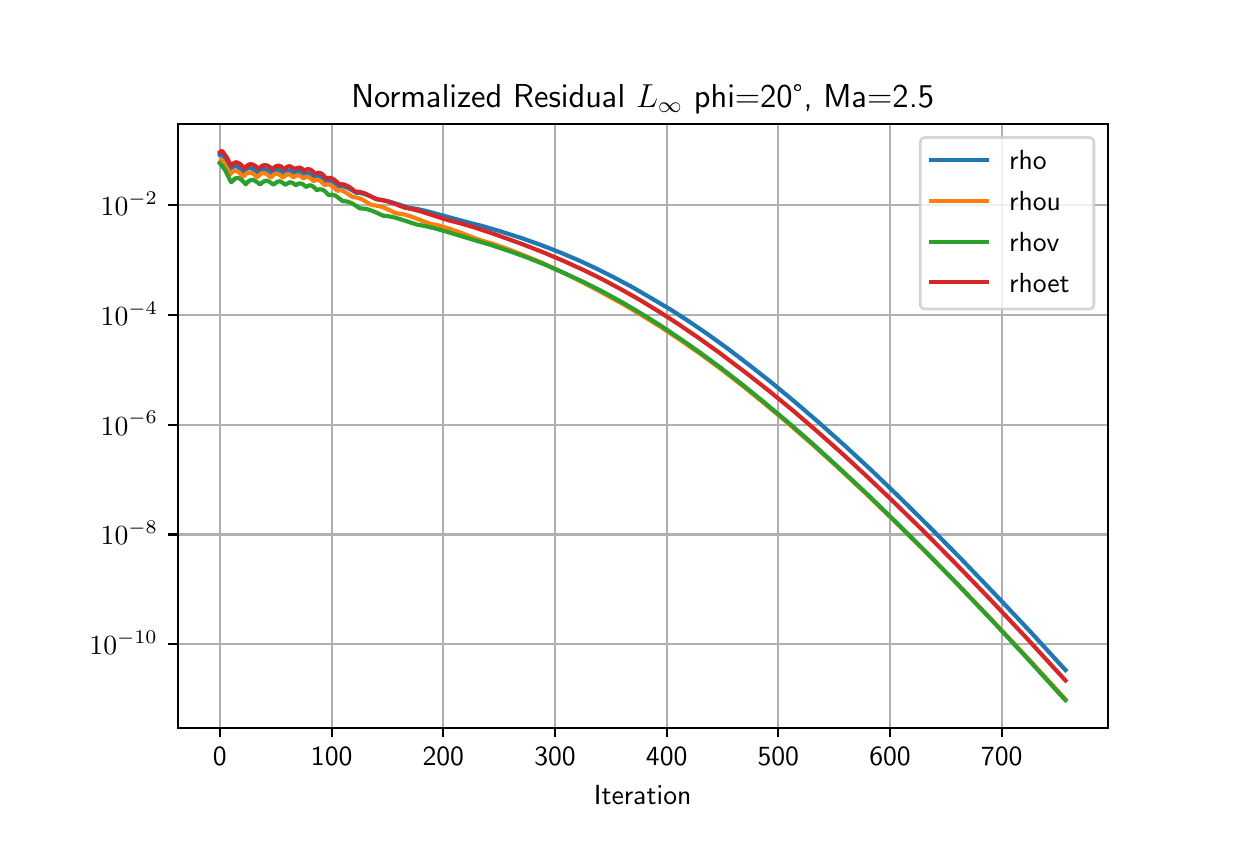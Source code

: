 \begingroup%
\makeatletter%
\begin{pgfpicture}%
\pgfpathrectangle{\pgfpointorigin}{\pgfqpoint{6.0in}{4.0in}}%
\pgfusepath{use as bounding box, clip}%
\begin{pgfscope}%
\pgfsetbuttcap%
\pgfsetmiterjoin%
\definecolor{currentfill}{rgb}{1.0,1.0,1.0}%
\pgfsetfillcolor{currentfill}%
\pgfsetlinewidth{0.0pt}%
\definecolor{currentstroke}{rgb}{1.0,1.0,1.0}%
\pgfsetstrokecolor{currentstroke}%
\pgfsetdash{}{0pt}%
\pgfpathmoveto{\pgfqpoint{0.0in}{0.0in}}%
\pgfpathlineto{\pgfqpoint{6.0in}{0.0in}}%
\pgfpathlineto{\pgfqpoint{6.0in}{4.0in}}%
\pgfpathlineto{\pgfqpoint{0.0in}{4.0in}}%
\pgfpathclose%
\pgfusepath{fill}%
\end{pgfscope}%
\begin{pgfscope}%
\pgfsetbuttcap%
\pgfsetmiterjoin%
\definecolor{currentfill}{rgb}{1.0,1.0,1.0}%
\pgfsetfillcolor{currentfill}%
\pgfsetlinewidth{0.0pt}%
\definecolor{currentstroke}{rgb}{0.0,0.0,0.0}%
\pgfsetstrokecolor{currentstroke}%
\pgfsetstrokeopacity{0.0}%
\pgfsetdash{}{0pt}%
\pgfpathmoveto{\pgfqpoint{0.75in}{0.5in}}%
\pgfpathlineto{\pgfqpoint{5.4in}{0.5in}}%
\pgfpathlineto{\pgfqpoint{5.4in}{3.52in}}%
\pgfpathlineto{\pgfqpoint{0.75in}{3.52in}}%
\pgfpathclose%
\pgfusepath{fill}%
\end{pgfscope}%
\begin{pgfscope}%
\pgfpathrectangle{\pgfqpoint{0.75in}{0.5in}}{\pgfqpoint{4.65in}{3.02in}}%
\pgfusepath{clip}%
\pgfsetrectcap%
\pgfsetroundjoin%
\pgfsetlinewidth{0.803pt}%
\definecolor{currentstroke}{rgb}{0.69,0.69,0.69}%
\pgfsetstrokecolor{currentstroke}%
\pgfsetdash{}{0pt}%
\pgfpathmoveto{\pgfqpoint{0.961in}{0.5in}}%
\pgfpathlineto{\pgfqpoint{0.961in}{3.52in}}%
\pgfusepath{stroke}%
\end{pgfscope}%
\begin{pgfscope}%
\pgfsetbuttcap%
\pgfsetroundjoin%
\definecolor{currentfill}{rgb}{0.0,0.0,0.0}%
\pgfsetfillcolor{currentfill}%
\pgfsetlinewidth{0.803pt}%
\definecolor{currentstroke}{rgb}{0.0,0.0,0.0}%
\pgfsetstrokecolor{currentstroke}%
\pgfsetdash{}{0pt}%
\pgfsys@defobject{currentmarker}{\pgfqpoint{0.0in}{-0.049in}}{\pgfqpoint{0.0in}{0.0in}}{%
\pgfpathmoveto{\pgfqpoint{0.0in}{0.0in}}%
\pgfpathlineto{\pgfqpoint{0.0in}{-0.049in}}%
\pgfusepath{stroke,fill}%
}%
\begin{pgfscope}%
\pgfsys@transformshift{0.961in}{0.5in}%
\pgfsys@useobject{currentmarker}{}%
\end{pgfscope}%
\end{pgfscope}%
\begin{pgfscope}%
\definecolor{textcolor}{rgb}{0.0,0.0,0.0}%
\pgfsetstrokecolor{textcolor}%
\pgfsetfillcolor{textcolor}%
\pgftext[x=0.961in,y=0.403in,,top]{\color{textcolor}\sffamily\fontsize{10.0}{12.0}\selectfont 0}%
\end{pgfscope}%
\begin{pgfscope}%
\pgfpathrectangle{\pgfqpoint{0.75in}{0.5in}}{\pgfqpoint{4.65in}{3.02in}}%
\pgfusepath{clip}%
\pgfsetrectcap%
\pgfsetroundjoin%
\pgfsetlinewidth{0.803pt}%
\definecolor{currentstroke}{rgb}{0.69,0.69,0.69}%
\pgfsetstrokecolor{currentstroke}%
\pgfsetdash{}{0pt}%
\pgfpathmoveto{\pgfqpoint{1.52in}{0.5in}}%
\pgfpathlineto{\pgfqpoint{1.52in}{3.52in}}%
\pgfusepath{stroke}%
\end{pgfscope}%
\begin{pgfscope}%
\pgfsetbuttcap%
\pgfsetroundjoin%
\definecolor{currentfill}{rgb}{0.0,0.0,0.0}%
\pgfsetfillcolor{currentfill}%
\pgfsetlinewidth{0.803pt}%
\definecolor{currentstroke}{rgb}{0.0,0.0,0.0}%
\pgfsetstrokecolor{currentstroke}%
\pgfsetdash{}{0pt}%
\pgfsys@defobject{currentmarker}{\pgfqpoint{0.0in}{-0.049in}}{\pgfqpoint{0.0in}{0.0in}}{%
\pgfpathmoveto{\pgfqpoint{0.0in}{0.0in}}%
\pgfpathlineto{\pgfqpoint{0.0in}{-0.049in}}%
\pgfusepath{stroke,fill}%
}%
\begin{pgfscope}%
\pgfsys@transformshift{1.52in}{0.5in}%
\pgfsys@useobject{currentmarker}{}%
\end{pgfscope}%
\end{pgfscope}%
\begin{pgfscope}%
\definecolor{textcolor}{rgb}{0.0,0.0,0.0}%
\pgfsetstrokecolor{textcolor}%
\pgfsetfillcolor{textcolor}%
\pgftext[x=1.52in,y=0.403in,,top]{\color{textcolor}\sffamily\fontsize{10.0}{12.0}\selectfont 100}%
\end{pgfscope}%
\begin{pgfscope}%
\pgfpathrectangle{\pgfqpoint{0.75in}{0.5in}}{\pgfqpoint{4.65in}{3.02in}}%
\pgfusepath{clip}%
\pgfsetrectcap%
\pgfsetroundjoin%
\pgfsetlinewidth{0.803pt}%
\definecolor{currentstroke}{rgb}{0.69,0.69,0.69}%
\pgfsetstrokecolor{currentstroke}%
\pgfsetdash{}{0pt}%
\pgfpathmoveto{\pgfqpoint{2.078in}{0.5in}}%
\pgfpathlineto{\pgfqpoint{2.078in}{3.52in}}%
\pgfusepath{stroke}%
\end{pgfscope}%
\begin{pgfscope}%
\pgfsetbuttcap%
\pgfsetroundjoin%
\definecolor{currentfill}{rgb}{0.0,0.0,0.0}%
\pgfsetfillcolor{currentfill}%
\pgfsetlinewidth{0.803pt}%
\definecolor{currentstroke}{rgb}{0.0,0.0,0.0}%
\pgfsetstrokecolor{currentstroke}%
\pgfsetdash{}{0pt}%
\pgfsys@defobject{currentmarker}{\pgfqpoint{0.0in}{-0.049in}}{\pgfqpoint{0.0in}{0.0in}}{%
\pgfpathmoveto{\pgfqpoint{0.0in}{0.0in}}%
\pgfpathlineto{\pgfqpoint{0.0in}{-0.049in}}%
\pgfusepath{stroke,fill}%
}%
\begin{pgfscope}%
\pgfsys@transformshift{2.078in}{0.5in}%
\pgfsys@useobject{currentmarker}{}%
\end{pgfscope}%
\end{pgfscope}%
\begin{pgfscope}%
\definecolor{textcolor}{rgb}{0.0,0.0,0.0}%
\pgfsetstrokecolor{textcolor}%
\pgfsetfillcolor{textcolor}%
\pgftext[x=2.078in,y=0.403in,,top]{\color{textcolor}\sffamily\fontsize{10.0}{12.0}\selectfont 200}%
\end{pgfscope}%
\begin{pgfscope}%
\pgfpathrectangle{\pgfqpoint{0.75in}{0.5in}}{\pgfqpoint{4.65in}{3.02in}}%
\pgfusepath{clip}%
\pgfsetrectcap%
\pgfsetroundjoin%
\pgfsetlinewidth{0.803pt}%
\definecolor{currentstroke}{rgb}{0.69,0.69,0.69}%
\pgfsetstrokecolor{currentstroke}%
\pgfsetdash{}{0pt}%
\pgfpathmoveto{\pgfqpoint{2.637in}{0.5in}}%
\pgfpathlineto{\pgfqpoint{2.637in}{3.52in}}%
\pgfusepath{stroke}%
\end{pgfscope}%
\begin{pgfscope}%
\pgfsetbuttcap%
\pgfsetroundjoin%
\definecolor{currentfill}{rgb}{0.0,0.0,0.0}%
\pgfsetfillcolor{currentfill}%
\pgfsetlinewidth{0.803pt}%
\definecolor{currentstroke}{rgb}{0.0,0.0,0.0}%
\pgfsetstrokecolor{currentstroke}%
\pgfsetdash{}{0pt}%
\pgfsys@defobject{currentmarker}{\pgfqpoint{0.0in}{-0.049in}}{\pgfqpoint{0.0in}{0.0in}}{%
\pgfpathmoveto{\pgfqpoint{0.0in}{0.0in}}%
\pgfpathlineto{\pgfqpoint{0.0in}{-0.049in}}%
\pgfusepath{stroke,fill}%
}%
\begin{pgfscope}%
\pgfsys@transformshift{2.637in}{0.5in}%
\pgfsys@useobject{currentmarker}{}%
\end{pgfscope}%
\end{pgfscope}%
\begin{pgfscope}%
\definecolor{textcolor}{rgb}{0.0,0.0,0.0}%
\pgfsetstrokecolor{textcolor}%
\pgfsetfillcolor{textcolor}%
\pgftext[x=2.637in,y=0.403in,,top]{\color{textcolor}\sffamily\fontsize{10.0}{12.0}\selectfont 300}%
\end{pgfscope}%
\begin{pgfscope}%
\pgfpathrectangle{\pgfqpoint{0.75in}{0.5in}}{\pgfqpoint{4.65in}{3.02in}}%
\pgfusepath{clip}%
\pgfsetrectcap%
\pgfsetroundjoin%
\pgfsetlinewidth{0.803pt}%
\definecolor{currentstroke}{rgb}{0.69,0.69,0.69}%
\pgfsetstrokecolor{currentstroke}%
\pgfsetdash{}{0pt}%
\pgfpathmoveto{\pgfqpoint{3.195in}{0.5in}}%
\pgfpathlineto{\pgfqpoint{3.195in}{3.52in}}%
\pgfusepath{stroke}%
\end{pgfscope}%
\begin{pgfscope}%
\pgfsetbuttcap%
\pgfsetroundjoin%
\definecolor{currentfill}{rgb}{0.0,0.0,0.0}%
\pgfsetfillcolor{currentfill}%
\pgfsetlinewidth{0.803pt}%
\definecolor{currentstroke}{rgb}{0.0,0.0,0.0}%
\pgfsetstrokecolor{currentstroke}%
\pgfsetdash{}{0pt}%
\pgfsys@defobject{currentmarker}{\pgfqpoint{0.0in}{-0.049in}}{\pgfqpoint{0.0in}{0.0in}}{%
\pgfpathmoveto{\pgfqpoint{0.0in}{0.0in}}%
\pgfpathlineto{\pgfqpoint{0.0in}{-0.049in}}%
\pgfusepath{stroke,fill}%
}%
\begin{pgfscope}%
\pgfsys@transformshift{3.195in}{0.5in}%
\pgfsys@useobject{currentmarker}{}%
\end{pgfscope}%
\end{pgfscope}%
\begin{pgfscope}%
\definecolor{textcolor}{rgb}{0.0,0.0,0.0}%
\pgfsetstrokecolor{textcolor}%
\pgfsetfillcolor{textcolor}%
\pgftext[x=3.195in,y=0.403in,,top]{\color{textcolor}\sffamily\fontsize{10.0}{12.0}\selectfont 400}%
\end{pgfscope}%
\begin{pgfscope}%
\pgfpathrectangle{\pgfqpoint{0.75in}{0.5in}}{\pgfqpoint{4.65in}{3.02in}}%
\pgfusepath{clip}%
\pgfsetrectcap%
\pgfsetroundjoin%
\pgfsetlinewidth{0.803pt}%
\definecolor{currentstroke}{rgb}{0.69,0.69,0.69}%
\pgfsetstrokecolor{currentstroke}%
\pgfsetdash{}{0pt}%
\pgfpathmoveto{\pgfqpoint{3.753in}{0.5in}}%
\pgfpathlineto{\pgfqpoint{3.753in}{3.52in}}%
\pgfusepath{stroke}%
\end{pgfscope}%
\begin{pgfscope}%
\pgfsetbuttcap%
\pgfsetroundjoin%
\definecolor{currentfill}{rgb}{0.0,0.0,0.0}%
\pgfsetfillcolor{currentfill}%
\pgfsetlinewidth{0.803pt}%
\definecolor{currentstroke}{rgb}{0.0,0.0,0.0}%
\pgfsetstrokecolor{currentstroke}%
\pgfsetdash{}{0pt}%
\pgfsys@defobject{currentmarker}{\pgfqpoint{0.0in}{-0.049in}}{\pgfqpoint{0.0in}{0.0in}}{%
\pgfpathmoveto{\pgfqpoint{0.0in}{0.0in}}%
\pgfpathlineto{\pgfqpoint{0.0in}{-0.049in}}%
\pgfusepath{stroke,fill}%
}%
\begin{pgfscope}%
\pgfsys@transformshift{3.753in}{0.5in}%
\pgfsys@useobject{currentmarker}{}%
\end{pgfscope}%
\end{pgfscope}%
\begin{pgfscope}%
\definecolor{textcolor}{rgb}{0.0,0.0,0.0}%
\pgfsetstrokecolor{textcolor}%
\pgfsetfillcolor{textcolor}%
\pgftext[x=3.753in,y=0.403in,,top]{\color{textcolor}\sffamily\fontsize{10.0}{12.0}\selectfont 500}%
\end{pgfscope}%
\begin{pgfscope}%
\pgfpathrectangle{\pgfqpoint{0.75in}{0.5in}}{\pgfqpoint{4.65in}{3.02in}}%
\pgfusepath{clip}%
\pgfsetrectcap%
\pgfsetroundjoin%
\pgfsetlinewidth{0.803pt}%
\definecolor{currentstroke}{rgb}{0.69,0.69,0.69}%
\pgfsetstrokecolor{currentstroke}%
\pgfsetdash{}{0pt}%
\pgfpathmoveto{\pgfqpoint{4.312in}{0.5in}}%
\pgfpathlineto{\pgfqpoint{4.312in}{3.52in}}%
\pgfusepath{stroke}%
\end{pgfscope}%
\begin{pgfscope}%
\pgfsetbuttcap%
\pgfsetroundjoin%
\definecolor{currentfill}{rgb}{0.0,0.0,0.0}%
\pgfsetfillcolor{currentfill}%
\pgfsetlinewidth{0.803pt}%
\definecolor{currentstroke}{rgb}{0.0,0.0,0.0}%
\pgfsetstrokecolor{currentstroke}%
\pgfsetdash{}{0pt}%
\pgfsys@defobject{currentmarker}{\pgfqpoint{0.0in}{-0.049in}}{\pgfqpoint{0.0in}{0.0in}}{%
\pgfpathmoveto{\pgfqpoint{0.0in}{0.0in}}%
\pgfpathlineto{\pgfqpoint{0.0in}{-0.049in}}%
\pgfusepath{stroke,fill}%
}%
\begin{pgfscope}%
\pgfsys@transformshift{4.312in}{0.5in}%
\pgfsys@useobject{currentmarker}{}%
\end{pgfscope}%
\end{pgfscope}%
\begin{pgfscope}%
\definecolor{textcolor}{rgb}{0.0,0.0,0.0}%
\pgfsetstrokecolor{textcolor}%
\pgfsetfillcolor{textcolor}%
\pgftext[x=4.312in,y=0.403in,,top]{\color{textcolor}\sffamily\fontsize{10.0}{12.0}\selectfont 600}%
\end{pgfscope}%
\begin{pgfscope}%
\pgfpathrectangle{\pgfqpoint{0.75in}{0.5in}}{\pgfqpoint{4.65in}{3.02in}}%
\pgfusepath{clip}%
\pgfsetrectcap%
\pgfsetroundjoin%
\pgfsetlinewidth{0.803pt}%
\definecolor{currentstroke}{rgb}{0.69,0.69,0.69}%
\pgfsetstrokecolor{currentstroke}%
\pgfsetdash{}{0pt}%
\pgfpathmoveto{\pgfqpoint{4.87in}{0.5in}}%
\pgfpathlineto{\pgfqpoint{4.87in}{3.52in}}%
\pgfusepath{stroke}%
\end{pgfscope}%
\begin{pgfscope}%
\pgfsetbuttcap%
\pgfsetroundjoin%
\definecolor{currentfill}{rgb}{0.0,0.0,0.0}%
\pgfsetfillcolor{currentfill}%
\pgfsetlinewidth{0.803pt}%
\definecolor{currentstroke}{rgb}{0.0,0.0,0.0}%
\pgfsetstrokecolor{currentstroke}%
\pgfsetdash{}{0pt}%
\pgfsys@defobject{currentmarker}{\pgfqpoint{0.0in}{-0.049in}}{\pgfqpoint{0.0in}{0.0in}}{%
\pgfpathmoveto{\pgfqpoint{0.0in}{0.0in}}%
\pgfpathlineto{\pgfqpoint{0.0in}{-0.049in}}%
\pgfusepath{stroke,fill}%
}%
\begin{pgfscope}%
\pgfsys@transformshift{4.87in}{0.5in}%
\pgfsys@useobject{currentmarker}{}%
\end{pgfscope}%
\end{pgfscope}%
\begin{pgfscope}%
\definecolor{textcolor}{rgb}{0.0,0.0,0.0}%
\pgfsetstrokecolor{textcolor}%
\pgfsetfillcolor{textcolor}%
\pgftext[x=4.87in,y=0.403in,,top]{\color{textcolor}\sffamily\fontsize{10.0}{12.0}\selectfont 700}%
\end{pgfscope}%
\begin{pgfscope}%
\definecolor{textcolor}{rgb}{0.0,0.0,0.0}%
\pgfsetstrokecolor{textcolor}%
\pgfsetfillcolor{textcolor}%
\pgftext[x=3.075in,y=0.213in,,top]{\color{textcolor}\sffamily\fontsize{10.0}{12.0}\selectfont Iteration}%
\end{pgfscope}%
\begin{pgfscope}%
\pgfpathrectangle{\pgfqpoint{0.75in}{0.5in}}{\pgfqpoint{4.65in}{3.02in}}%
\pgfusepath{clip}%
\pgfsetrectcap%
\pgfsetroundjoin%
\pgfsetlinewidth{0.803pt}%
\definecolor{currentstroke}{rgb}{0.69,0.69,0.69}%
\pgfsetstrokecolor{currentstroke}%
\pgfsetdash{}{0pt}%
\pgfpathmoveto{\pgfqpoint{0.75in}{0.918in}}%
\pgfpathlineto{\pgfqpoint{5.4in}{0.918in}}%
\pgfusepath{stroke}%
\end{pgfscope}%
\begin{pgfscope}%
\pgfsetbuttcap%
\pgfsetroundjoin%
\definecolor{currentfill}{rgb}{0.0,0.0,0.0}%
\pgfsetfillcolor{currentfill}%
\pgfsetlinewidth{0.803pt}%
\definecolor{currentstroke}{rgb}{0.0,0.0,0.0}%
\pgfsetstrokecolor{currentstroke}%
\pgfsetdash{}{0pt}%
\pgfsys@defobject{currentmarker}{\pgfqpoint{-0.049in}{0.0in}}{\pgfqpoint{0.0in}{0.0in}}{%
\pgfpathmoveto{\pgfqpoint{0.0in}{0.0in}}%
\pgfpathlineto{\pgfqpoint{-0.049in}{0.0in}}%
\pgfusepath{stroke,fill}%
}%
\begin{pgfscope}%
\pgfsys@transformshift{0.75in}{0.918in}%
\pgfsys@useobject{currentmarker}{}%
\end{pgfscope}%
\end{pgfscope}%
\begin{pgfscope}%
\definecolor{textcolor}{rgb}{0.0,0.0,0.0}%
\pgfsetstrokecolor{textcolor}%
\pgfsetfillcolor{textcolor}%
\pgftext[x=0.309in,y=0.865in,left,base]{\color{textcolor}\sffamily\fontsize{10.0}{12.0}\selectfont \(\displaystyle {10^{-10}}\)}%
\end{pgfscope}%
\begin{pgfscope}%
\pgfpathrectangle{\pgfqpoint{0.75in}{0.5in}}{\pgfqpoint{4.65in}{3.02in}}%
\pgfusepath{clip}%
\pgfsetrectcap%
\pgfsetroundjoin%
\pgfsetlinewidth{0.803pt}%
\definecolor{currentstroke}{rgb}{0.69,0.69,0.69}%
\pgfsetstrokecolor{currentstroke}%
\pgfsetdash{}{0pt}%
\pgfpathmoveto{\pgfqpoint{0.75in}{1.466in}}%
\pgfpathlineto{\pgfqpoint{5.4in}{1.466in}}%
\pgfusepath{stroke}%
\end{pgfscope}%
\begin{pgfscope}%
\pgfsetbuttcap%
\pgfsetroundjoin%
\definecolor{currentfill}{rgb}{0.0,0.0,0.0}%
\pgfsetfillcolor{currentfill}%
\pgfsetlinewidth{0.803pt}%
\definecolor{currentstroke}{rgb}{0.0,0.0,0.0}%
\pgfsetstrokecolor{currentstroke}%
\pgfsetdash{}{0pt}%
\pgfsys@defobject{currentmarker}{\pgfqpoint{-0.049in}{0.0in}}{\pgfqpoint{0.0in}{0.0in}}{%
\pgfpathmoveto{\pgfqpoint{0.0in}{0.0in}}%
\pgfpathlineto{\pgfqpoint{-0.049in}{0.0in}}%
\pgfusepath{stroke,fill}%
}%
\begin{pgfscope}%
\pgfsys@transformshift{0.75in}{1.466in}%
\pgfsys@useobject{currentmarker}{}%
\end{pgfscope}%
\end{pgfscope}%
\begin{pgfscope}%
\definecolor{textcolor}{rgb}{0.0,0.0,0.0}%
\pgfsetstrokecolor{textcolor}%
\pgfsetfillcolor{textcolor}%
\pgftext[x=0.365in,y=1.414in,left,base]{\color{textcolor}\sffamily\fontsize{10.0}{12.0}\selectfont \(\displaystyle {10^{-8}}\)}%
\end{pgfscope}%
\begin{pgfscope}%
\pgfpathrectangle{\pgfqpoint{0.75in}{0.5in}}{\pgfqpoint{4.65in}{3.02in}}%
\pgfusepath{clip}%
\pgfsetrectcap%
\pgfsetroundjoin%
\pgfsetlinewidth{0.803pt}%
\definecolor{currentstroke}{rgb}{0.69,0.69,0.69}%
\pgfsetstrokecolor{currentstroke}%
\pgfsetdash{}{0pt}%
\pgfpathmoveto{\pgfqpoint{0.75in}{2.015in}}%
\pgfpathlineto{\pgfqpoint{5.4in}{2.015in}}%
\pgfusepath{stroke}%
\end{pgfscope}%
\begin{pgfscope}%
\pgfsetbuttcap%
\pgfsetroundjoin%
\definecolor{currentfill}{rgb}{0.0,0.0,0.0}%
\pgfsetfillcolor{currentfill}%
\pgfsetlinewidth{0.803pt}%
\definecolor{currentstroke}{rgb}{0.0,0.0,0.0}%
\pgfsetstrokecolor{currentstroke}%
\pgfsetdash{}{0pt}%
\pgfsys@defobject{currentmarker}{\pgfqpoint{-0.049in}{0.0in}}{\pgfqpoint{0.0in}{0.0in}}{%
\pgfpathmoveto{\pgfqpoint{0.0in}{0.0in}}%
\pgfpathlineto{\pgfqpoint{-0.049in}{0.0in}}%
\pgfusepath{stroke,fill}%
}%
\begin{pgfscope}%
\pgfsys@transformshift{0.75in}{2.015in}%
\pgfsys@useobject{currentmarker}{}%
\end{pgfscope}%
\end{pgfscope}%
\begin{pgfscope}%
\definecolor{textcolor}{rgb}{0.0,0.0,0.0}%
\pgfsetstrokecolor{textcolor}%
\pgfsetfillcolor{textcolor}%
\pgftext[x=0.365in,y=1.962in,left,base]{\color{textcolor}\sffamily\fontsize{10.0}{12.0}\selectfont \(\displaystyle {10^{-6}}\)}%
\end{pgfscope}%
\begin{pgfscope}%
\pgfpathrectangle{\pgfqpoint{0.75in}{0.5in}}{\pgfqpoint{4.65in}{3.02in}}%
\pgfusepath{clip}%
\pgfsetrectcap%
\pgfsetroundjoin%
\pgfsetlinewidth{0.803pt}%
\definecolor{currentstroke}{rgb}{0.69,0.69,0.69}%
\pgfsetstrokecolor{currentstroke}%
\pgfsetdash{}{0pt}%
\pgfpathmoveto{\pgfqpoint{0.75in}{2.564in}}%
\pgfpathlineto{\pgfqpoint{5.4in}{2.564in}}%
\pgfusepath{stroke}%
\end{pgfscope}%
\begin{pgfscope}%
\pgfsetbuttcap%
\pgfsetroundjoin%
\definecolor{currentfill}{rgb}{0.0,0.0,0.0}%
\pgfsetfillcolor{currentfill}%
\pgfsetlinewidth{0.803pt}%
\definecolor{currentstroke}{rgb}{0.0,0.0,0.0}%
\pgfsetstrokecolor{currentstroke}%
\pgfsetdash{}{0pt}%
\pgfsys@defobject{currentmarker}{\pgfqpoint{-0.049in}{0.0in}}{\pgfqpoint{0.0in}{0.0in}}{%
\pgfpathmoveto{\pgfqpoint{0.0in}{0.0in}}%
\pgfpathlineto{\pgfqpoint{-0.049in}{0.0in}}%
\pgfusepath{stroke,fill}%
}%
\begin{pgfscope}%
\pgfsys@transformshift{0.75in}{2.564in}%
\pgfsys@useobject{currentmarker}{}%
\end{pgfscope}%
\end{pgfscope}%
\begin{pgfscope}%
\definecolor{textcolor}{rgb}{0.0,0.0,0.0}%
\pgfsetstrokecolor{textcolor}%
\pgfsetfillcolor{textcolor}%
\pgftext[x=0.365in,y=2.511in,left,base]{\color{textcolor}\sffamily\fontsize{10.0}{12.0}\selectfont \(\displaystyle {10^{-4}}\)}%
\end{pgfscope}%
\begin{pgfscope}%
\pgfpathrectangle{\pgfqpoint{0.75in}{0.5in}}{\pgfqpoint{4.65in}{3.02in}}%
\pgfusepath{clip}%
\pgfsetrectcap%
\pgfsetroundjoin%
\pgfsetlinewidth{0.803pt}%
\definecolor{currentstroke}{rgb}{0.69,0.69,0.69}%
\pgfsetstrokecolor{currentstroke}%
\pgfsetdash{}{0pt}%
\pgfpathmoveto{\pgfqpoint{0.75in}{3.112in}}%
\pgfpathlineto{\pgfqpoint{5.4in}{3.112in}}%
\pgfusepath{stroke}%
\end{pgfscope}%
\begin{pgfscope}%
\pgfsetbuttcap%
\pgfsetroundjoin%
\definecolor{currentfill}{rgb}{0.0,0.0,0.0}%
\pgfsetfillcolor{currentfill}%
\pgfsetlinewidth{0.803pt}%
\definecolor{currentstroke}{rgb}{0.0,0.0,0.0}%
\pgfsetstrokecolor{currentstroke}%
\pgfsetdash{}{0pt}%
\pgfsys@defobject{currentmarker}{\pgfqpoint{-0.049in}{0.0in}}{\pgfqpoint{0.0in}{0.0in}}{%
\pgfpathmoveto{\pgfqpoint{0.0in}{0.0in}}%
\pgfpathlineto{\pgfqpoint{-0.049in}{0.0in}}%
\pgfusepath{stroke,fill}%
}%
\begin{pgfscope}%
\pgfsys@transformshift{0.75in}{3.112in}%
\pgfsys@useobject{currentmarker}{}%
\end{pgfscope}%
\end{pgfscope}%
\begin{pgfscope}%
\definecolor{textcolor}{rgb}{0.0,0.0,0.0}%
\pgfsetstrokecolor{textcolor}%
\pgfsetfillcolor{textcolor}%
\pgftext[x=0.365in,y=3.06in,left,base]{\color{textcolor}\sffamily\fontsize{10.0}{12.0}\selectfont \(\displaystyle {10^{-2}}\)}%
\end{pgfscope}%
\begin{pgfscope}%
\pgfpathrectangle{\pgfqpoint{0.75in}{0.5in}}{\pgfqpoint{4.65in}{3.02in}}%
\pgfusepath{clip}%
\pgfsetrectcap%
\pgfsetroundjoin%
\pgfsetlinewidth{1.506pt}%
\definecolor{currentstroke}{rgb}{0.122,0.467,0.706}%
\pgfsetstrokecolor{currentstroke}%
\pgfsetdash{}{0pt}%
\pgfpathmoveto{\pgfqpoint{0.961in}{3.363in}}%
\pgfpathlineto{\pgfqpoint{0.967in}{3.366in}}%
\pgfpathlineto{\pgfqpoint{0.973in}{3.364in}}%
\pgfpathlineto{\pgfqpoint{1.0in}{3.317in}}%
\pgfpathlineto{\pgfqpoint{1.012in}{3.293in}}%
\pgfpathlineto{\pgfqpoint{1.017in}{3.292in}}%
\pgfpathlineto{\pgfqpoint{1.023in}{3.3in}}%
\pgfpathlineto{\pgfqpoint{1.034in}{3.307in}}%
\pgfpathlineto{\pgfqpoint{1.045in}{3.307in}}%
\pgfpathlineto{\pgfqpoint{1.056in}{3.3in}}%
\pgfpathlineto{\pgfqpoint{1.067in}{3.29in}}%
\pgfpathlineto{\pgfqpoint{1.079in}{3.277in}}%
\pgfpathlineto{\pgfqpoint{1.084in}{3.281in}}%
\pgfpathlineto{\pgfqpoint{1.09in}{3.288in}}%
\pgfpathlineto{\pgfqpoint{1.101in}{3.296in}}%
\pgfpathlineto{\pgfqpoint{1.112in}{3.298in}}%
\pgfpathlineto{\pgfqpoint{1.123in}{3.295in}}%
\pgfpathlineto{\pgfqpoint{1.134in}{3.287in}}%
\pgfpathlineto{\pgfqpoint{1.151in}{3.274in}}%
\pgfpathlineto{\pgfqpoint{1.162in}{3.286in}}%
\pgfpathlineto{\pgfqpoint{1.174in}{3.292in}}%
\pgfpathlineto{\pgfqpoint{1.185in}{3.293in}}%
\pgfpathlineto{\pgfqpoint{1.196in}{3.289in}}%
\pgfpathlineto{\pgfqpoint{1.207in}{3.281in}}%
\pgfpathlineto{\pgfqpoint{1.218in}{3.272in}}%
\pgfpathlineto{\pgfqpoint{1.241in}{3.289in}}%
\pgfpathlineto{\pgfqpoint{1.246in}{3.29in}}%
\pgfpathlineto{\pgfqpoint{1.257in}{3.288in}}%
\pgfpathlineto{\pgfqpoint{1.268in}{3.28in}}%
\pgfpathlineto{\pgfqpoint{1.274in}{3.275in}}%
\pgfpathlineto{\pgfqpoint{1.28in}{3.271in}}%
\pgfpathlineto{\pgfqpoint{1.296in}{3.284in}}%
\pgfpathlineto{\pgfqpoint{1.302in}{3.286in}}%
\pgfpathlineto{\pgfqpoint{1.308in}{3.286in}}%
\pgfpathlineto{\pgfqpoint{1.319in}{3.281in}}%
\pgfpathlineto{\pgfqpoint{1.33in}{3.27in}}%
\pgfpathlineto{\pgfqpoint{1.352in}{3.279in}}%
\pgfpathlineto{\pgfqpoint{1.363in}{3.278in}}%
\pgfpathlineto{\pgfqpoint{1.375in}{3.271in}}%
\pgfpathlineto{\pgfqpoint{1.38in}{3.265in}}%
\pgfpathlineto{\pgfqpoint{1.386in}{3.266in}}%
\pgfpathlineto{\pgfqpoint{1.397in}{3.272in}}%
\pgfpathlineto{\pgfqpoint{1.408in}{3.271in}}%
\pgfpathlineto{\pgfqpoint{1.419in}{3.265in}}%
\pgfpathlineto{\pgfqpoint{1.436in}{3.252in}}%
\pgfpathlineto{\pgfqpoint{1.447in}{3.257in}}%
\pgfpathlineto{\pgfqpoint{1.458in}{3.257in}}%
\pgfpathlineto{\pgfqpoint{1.47in}{3.251in}}%
\pgfpathlineto{\pgfqpoint{1.481in}{3.243in}}%
\pgfpathlineto{\pgfqpoint{1.492in}{3.231in}}%
\pgfpathlineto{\pgfqpoint{1.503in}{3.235in}}%
\pgfpathlineto{\pgfqpoint{1.514in}{3.234in}}%
\pgfpathlineto{\pgfqpoint{1.525in}{3.23in}}%
\pgfpathlineto{\pgfqpoint{1.542in}{3.219in}}%
\pgfpathlineto{\pgfqpoint{1.559in}{3.205in}}%
\pgfpathlineto{\pgfqpoint{1.57in}{3.207in}}%
\pgfpathlineto{\pgfqpoint{1.581in}{3.206in}}%
\pgfpathlineto{\pgfqpoint{1.598in}{3.2in}}%
\pgfpathlineto{\pgfqpoint{1.62in}{3.188in}}%
\pgfpathlineto{\pgfqpoint{1.643in}{3.174in}}%
\pgfpathlineto{\pgfqpoint{1.659in}{3.174in}}%
\pgfpathlineto{\pgfqpoint{1.682in}{3.169in}}%
\pgfpathlineto{\pgfqpoint{1.71in}{3.158in}}%
\pgfpathlineto{\pgfqpoint{1.754in}{3.14in}}%
\pgfpathlineto{\pgfqpoint{1.777in}{3.137in}}%
\pgfpathlineto{\pgfqpoint{1.81in}{3.13in}}%
\pgfpathlineto{\pgfqpoint{1.855in}{3.116in}}%
\pgfpathlineto{\pgfqpoint{1.905in}{3.1in}}%
\pgfpathlineto{\pgfqpoint{1.944in}{3.094in}}%
\pgfpathlineto{\pgfqpoint{1.994in}{3.083in}}%
\pgfpathlineto{\pgfqpoint{2.067in}{3.063in}}%
\pgfpathlineto{\pgfqpoint{2.195in}{3.028in}}%
\pgfpathlineto{\pgfqpoint{2.274in}{3.008in}}%
\pgfpathlineto{\pgfqpoint{2.369in}{2.98in}}%
\pgfpathlineto{\pgfqpoint{2.469in}{2.948in}}%
\pgfpathlineto{\pgfqpoint{2.57in}{2.912in}}%
\pgfpathlineto{\pgfqpoint{2.665in}{2.875in}}%
\pgfpathlineto{\pgfqpoint{2.759in}{2.835in}}%
\pgfpathlineto{\pgfqpoint{2.849in}{2.793in}}%
\pgfpathlineto{\pgfqpoint{2.938in}{2.748in}}%
\pgfpathlineto{\pgfqpoint{3.028in}{2.7in}}%
\pgfpathlineto{\pgfqpoint{3.122in}{2.645in}}%
\pgfpathlineto{\pgfqpoint{3.212in}{2.592in}}%
\pgfpathlineto{\pgfqpoint{3.307in}{2.531in}}%
\pgfpathlineto{\pgfqpoint{3.402in}{2.466in}}%
\pgfpathlineto{\pgfqpoint{3.502in}{2.394in}}%
\pgfpathlineto{\pgfqpoint{3.608in}{2.313in}}%
\pgfpathlineto{\pgfqpoint{3.72in}{2.225in}}%
\pgfpathlineto{\pgfqpoint{3.843in}{2.123in}}%
\pgfpathlineto{\pgfqpoint{3.96in}{2.022in}}%
\pgfpathlineto{\pgfqpoint{4.089in}{1.907in}}%
\pgfpathlineto{\pgfqpoint{4.223in}{1.783in}}%
\pgfpathlineto{\pgfqpoint{4.362in}{1.649in}}%
\pgfpathlineto{\pgfqpoint{4.513in}{1.5in}}%
\pgfpathlineto{\pgfqpoint{4.669in}{1.342in}}%
\pgfpathlineto{\pgfqpoint{4.837in}{1.167in}}%
\pgfpathlineto{\pgfqpoint{5.016in}{0.977in}}%
\pgfpathlineto{\pgfqpoint{5.189in}{0.788in}}%
\pgfpathlineto{\pgfqpoint{5.189in}{0.788in}}%
\pgfusepath{stroke}%
\end{pgfscope}%
\begin{pgfscope}%
\pgfpathrectangle{\pgfqpoint{0.75in}{0.5in}}{\pgfqpoint{4.65in}{3.02in}}%
\pgfusepath{clip}%
\pgfsetrectcap%
\pgfsetroundjoin%
\pgfsetlinewidth{1.506pt}%
\definecolor{currentstroke}{rgb}{1.0,0.498,0.055}%
\pgfsetstrokecolor{currentstroke}%
\pgfsetdash{}{0pt}%
\pgfpathmoveto{\pgfqpoint{0.961in}{3.327in}}%
\pgfpathlineto{\pgfqpoint{0.967in}{3.338in}}%
\pgfpathlineto{\pgfqpoint{0.973in}{3.336in}}%
\pgfpathlineto{\pgfqpoint{1.0in}{3.291in}}%
\pgfpathlineto{\pgfqpoint{1.012in}{3.267in}}%
\pgfpathlineto{\pgfqpoint{1.028in}{3.282in}}%
\pgfpathlineto{\pgfqpoint{1.034in}{3.285in}}%
\pgfpathlineto{\pgfqpoint{1.051in}{3.28in}}%
\pgfpathlineto{\pgfqpoint{1.062in}{3.271in}}%
\pgfpathlineto{\pgfqpoint{1.073in}{3.258in}}%
\pgfpathlineto{\pgfqpoint{1.079in}{3.254in}}%
\pgfpathlineto{\pgfqpoint{1.09in}{3.268in}}%
\pgfpathlineto{\pgfqpoint{1.101in}{3.275in}}%
\pgfpathlineto{\pgfqpoint{1.118in}{3.274in}}%
\pgfpathlineto{\pgfqpoint{1.129in}{3.268in}}%
\pgfpathlineto{\pgfqpoint{1.146in}{3.253in}}%
\pgfpathlineto{\pgfqpoint{1.151in}{3.255in}}%
\pgfpathlineto{\pgfqpoint{1.157in}{3.262in}}%
\pgfpathlineto{\pgfqpoint{1.168in}{3.27in}}%
\pgfpathlineto{\pgfqpoint{1.174in}{3.272in}}%
\pgfpathlineto{\pgfqpoint{1.185in}{3.272in}}%
\pgfpathlineto{\pgfqpoint{1.196in}{3.267in}}%
\pgfpathlineto{\pgfqpoint{1.207in}{3.258in}}%
\pgfpathlineto{\pgfqpoint{1.213in}{3.252in}}%
\pgfpathlineto{\pgfqpoint{1.218in}{3.252in}}%
\pgfpathlineto{\pgfqpoint{1.229in}{3.264in}}%
\pgfpathlineto{\pgfqpoint{1.241in}{3.27in}}%
\pgfpathlineto{\pgfqpoint{1.246in}{3.27in}}%
\pgfpathlineto{\pgfqpoint{1.257in}{3.266in}}%
\pgfpathlineto{\pgfqpoint{1.268in}{3.258in}}%
\pgfpathlineto{\pgfqpoint{1.274in}{3.251in}}%
\pgfpathlineto{\pgfqpoint{1.28in}{3.253in}}%
\pgfpathlineto{\pgfqpoint{1.291in}{3.263in}}%
\pgfpathlineto{\pgfqpoint{1.296in}{3.266in}}%
\pgfpathlineto{\pgfqpoint{1.302in}{3.267in}}%
\pgfpathlineto{\pgfqpoint{1.308in}{3.266in}}%
\pgfpathlineto{\pgfqpoint{1.319in}{3.26in}}%
\pgfpathlineto{\pgfqpoint{1.324in}{3.254in}}%
\pgfpathlineto{\pgfqpoint{1.33in}{3.252in}}%
\pgfpathlineto{\pgfqpoint{1.341in}{3.259in}}%
\pgfpathlineto{\pgfqpoint{1.347in}{3.261in}}%
\pgfpathlineto{\pgfqpoint{1.352in}{3.262in}}%
\pgfpathlineto{\pgfqpoint{1.358in}{3.261in}}%
\pgfpathlineto{\pgfqpoint{1.369in}{3.254in}}%
\pgfpathlineto{\pgfqpoint{1.375in}{3.248in}}%
\pgfpathlineto{\pgfqpoint{1.38in}{3.247in}}%
\pgfpathlineto{\pgfqpoint{1.391in}{3.254in}}%
\pgfpathlineto{\pgfqpoint{1.397in}{3.255in}}%
\pgfpathlineto{\pgfqpoint{1.408in}{3.251in}}%
\pgfpathlineto{\pgfqpoint{1.419in}{3.243in}}%
\pgfpathlineto{\pgfqpoint{1.425in}{3.236in}}%
\pgfpathlineto{\pgfqpoint{1.43in}{3.233in}}%
\pgfpathlineto{\pgfqpoint{1.442in}{3.24in}}%
\pgfpathlineto{\pgfqpoint{1.453in}{3.239in}}%
\pgfpathlineto{\pgfqpoint{1.464in}{3.233in}}%
\pgfpathlineto{\pgfqpoint{1.475in}{3.223in}}%
\pgfpathlineto{\pgfqpoint{1.481in}{3.217in}}%
\pgfpathlineto{\pgfqpoint{1.486in}{3.213in}}%
\pgfpathlineto{\pgfqpoint{1.497in}{3.217in}}%
\pgfpathlineto{\pgfqpoint{1.509in}{3.216in}}%
\pgfpathlineto{\pgfqpoint{1.52in}{3.21in}}%
\pgfpathlineto{\pgfqpoint{1.537in}{3.196in}}%
\pgfpathlineto{\pgfqpoint{1.548in}{3.184in}}%
\pgfpathlineto{\pgfqpoint{1.559in}{3.187in}}%
\pgfpathlineto{\pgfqpoint{1.57in}{3.186in}}%
\pgfpathlineto{\pgfqpoint{1.581in}{3.182in}}%
\pgfpathlineto{\pgfqpoint{1.598in}{3.171in}}%
\pgfpathlineto{\pgfqpoint{1.626in}{3.152in}}%
\pgfpathlineto{\pgfqpoint{1.637in}{3.152in}}%
\pgfpathlineto{\pgfqpoint{1.654in}{3.148in}}%
\pgfpathlineto{\pgfqpoint{1.671in}{3.142in}}%
\pgfpathlineto{\pgfqpoint{1.693in}{3.129in}}%
\pgfpathlineto{\pgfqpoint{1.715in}{3.115in}}%
\pgfpathlineto{\pgfqpoint{1.765in}{3.106in}}%
\pgfpathlineto{\pgfqpoint{1.793in}{3.095in}}%
\pgfpathlineto{\pgfqpoint{1.833in}{3.076in}}%
\pgfpathlineto{\pgfqpoint{1.838in}{3.073in}}%
\pgfpathlineto{\pgfqpoint{1.883in}{3.066in}}%
\pgfpathlineto{\pgfqpoint{1.916in}{3.056in}}%
\pgfpathlineto{\pgfqpoint{1.961in}{3.039in}}%
\pgfpathlineto{\pgfqpoint{2.011in}{3.02in}}%
\pgfpathlineto{\pgfqpoint{2.05in}{3.012in}}%
\pgfpathlineto{\pgfqpoint{2.101in}{2.997in}}%
\pgfpathlineto{\pgfqpoint{2.162in}{2.976in}}%
\pgfpathlineto{\pgfqpoint{2.235in}{2.948in}}%
\pgfpathlineto{\pgfqpoint{2.262in}{2.938in}}%
\pgfpathlineto{\pgfqpoint{2.33in}{2.918in}}%
\pgfpathlineto{\pgfqpoint{2.391in}{2.897in}}%
\pgfpathlineto{\pgfqpoint{2.48in}{2.862in}}%
\pgfpathlineto{\pgfqpoint{2.57in}{2.825in}}%
\pgfpathlineto{\pgfqpoint{2.665in}{2.781in}}%
\pgfpathlineto{\pgfqpoint{2.759in}{2.735in}}%
\pgfpathlineto{\pgfqpoint{2.854in}{2.685in}}%
\pgfpathlineto{\pgfqpoint{2.983in}{2.614in}}%
\pgfpathlineto{\pgfqpoint{3.072in}{2.561in}}%
\pgfpathlineto{\pgfqpoint{3.167in}{2.502in}}%
\pgfpathlineto{\pgfqpoint{3.262in}{2.439in}}%
\pgfpathlineto{\pgfqpoint{3.363in}{2.369in}}%
\pgfpathlineto{\pgfqpoint{3.469in}{2.291in}}%
\pgfpathlineto{\pgfqpoint{3.575in}{2.209in}}%
\pgfpathlineto{\pgfqpoint{3.686in}{2.119in}}%
\pgfpathlineto{\pgfqpoint{3.804in}{2.02in}}%
\pgfpathlineto{\pgfqpoint{3.927in}{1.913in}}%
\pgfpathlineto{\pgfqpoint{4.061in}{1.792in}}%
\pgfpathlineto{\pgfqpoint{4.2in}{1.662in}}%
\pgfpathlineto{\pgfqpoint{4.345in}{1.522in}}%
\pgfpathlineto{\pgfqpoint{4.496in}{1.373in}}%
\pgfpathlineto{\pgfqpoint{4.658in}{1.208in}}%
\pgfpathlineto{\pgfqpoint{4.831in}{1.028in}}%
\pgfpathlineto{\pgfqpoint{5.016in}{0.831in}}%
\pgfpathlineto{\pgfqpoint{5.189in}{0.642in}}%
\pgfpathlineto{\pgfqpoint{5.189in}{0.642in}}%
\pgfusepath{stroke}%
\end{pgfscope}%
\begin{pgfscope}%
\pgfpathrectangle{\pgfqpoint{0.75in}{0.5in}}{\pgfqpoint{4.65in}{3.02in}}%
\pgfusepath{clip}%
\pgfsetrectcap%
\pgfsetroundjoin%
\pgfsetlinewidth{1.506pt}%
\definecolor{currentstroke}{rgb}{0.173,0.627,0.173}%
\pgfsetstrokecolor{currentstroke}%
\pgfsetdash{}{0pt}%
\pgfpathmoveto{\pgfqpoint{0.961in}{3.322in}}%
\pgfpathlineto{\pgfqpoint{0.967in}{3.314in}}%
\pgfpathlineto{\pgfqpoint{0.973in}{3.309in}}%
\pgfpathlineto{\pgfqpoint{0.978in}{3.3in}}%
\pgfpathlineto{\pgfqpoint{0.984in}{3.293in}}%
\pgfpathlineto{\pgfqpoint{1.0in}{3.262in}}%
\pgfpathlineto{\pgfqpoint{1.017in}{3.228in}}%
\pgfpathlineto{\pgfqpoint{1.023in}{3.231in}}%
\pgfpathlineto{\pgfqpoint{1.034in}{3.243in}}%
\pgfpathlineto{\pgfqpoint{1.04in}{3.247in}}%
\pgfpathlineto{\pgfqpoint{1.051in}{3.249in}}%
\pgfpathlineto{\pgfqpoint{1.062in}{3.244in}}%
\pgfpathlineto{\pgfqpoint{1.067in}{3.241in}}%
\pgfpathlineto{\pgfqpoint{1.084in}{3.224in}}%
\pgfpathlineto{\pgfqpoint{1.09in}{3.217in}}%
\pgfpathlineto{\pgfqpoint{1.107in}{3.234in}}%
\pgfpathlineto{\pgfqpoint{1.118in}{3.238in}}%
\pgfpathlineto{\pgfqpoint{1.129in}{3.238in}}%
\pgfpathlineto{\pgfqpoint{1.134in}{3.236in}}%
\pgfpathlineto{\pgfqpoint{1.151in}{3.225in}}%
\pgfpathlineto{\pgfqpoint{1.162in}{3.215in}}%
\pgfpathlineto{\pgfqpoint{1.174in}{3.227in}}%
\pgfpathlineto{\pgfqpoint{1.185in}{3.233in}}%
\pgfpathlineto{\pgfqpoint{1.19in}{3.235in}}%
\pgfpathlineto{\pgfqpoint{1.201in}{3.233in}}%
\pgfpathlineto{\pgfqpoint{1.213in}{3.227in}}%
\pgfpathlineto{\pgfqpoint{1.229in}{3.215in}}%
\pgfpathlineto{\pgfqpoint{1.241in}{3.224in}}%
\pgfpathlineto{\pgfqpoint{1.246in}{3.228in}}%
\pgfpathlineto{\pgfqpoint{1.257in}{3.232in}}%
\pgfpathlineto{\pgfqpoint{1.263in}{3.231in}}%
\pgfpathlineto{\pgfqpoint{1.268in}{3.229in}}%
\pgfpathlineto{\pgfqpoint{1.28in}{3.221in}}%
\pgfpathlineto{\pgfqpoint{1.285in}{3.216in}}%
\pgfpathlineto{\pgfqpoint{1.291in}{3.216in}}%
\pgfpathlineto{\pgfqpoint{1.308in}{3.226in}}%
\pgfpathlineto{\pgfqpoint{1.313in}{3.227in}}%
\pgfpathlineto{\pgfqpoint{1.324in}{3.224in}}%
\pgfpathlineto{\pgfqpoint{1.336in}{3.216in}}%
\pgfpathlineto{\pgfqpoint{1.341in}{3.212in}}%
\pgfpathlineto{\pgfqpoint{1.352in}{3.22in}}%
\pgfpathlineto{\pgfqpoint{1.363in}{3.221in}}%
\pgfpathlineto{\pgfqpoint{1.375in}{3.218in}}%
\pgfpathlineto{\pgfqpoint{1.386in}{3.209in}}%
\pgfpathlineto{\pgfqpoint{1.391in}{3.203in}}%
\pgfpathlineto{\pgfqpoint{1.403in}{3.21in}}%
\pgfpathlineto{\pgfqpoint{1.414in}{3.212in}}%
\pgfpathlineto{\pgfqpoint{1.425in}{3.207in}}%
\pgfpathlineto{\pgfqpoint{1.436in}{3.198in}}%
\pgfpathlineto{\pgfqpoint{1.447in}{3.187in}}%
\pgfpathlineto{\pgfqpoint{1.458in}{3.192in}}%
\pgfpathlineto{\pgfqpoint{1.47in}{3.191in}}%
\pgfpathlineto{\pgfqpoint{1.481in}{3.186in}}%
\pgfpathlineto{\pgfqpoint{1.492in}{3.177in}}%
\pgfpathlineto{\pgfqpoint{1.503in}{3.164in}}%
\pgfpathlineto{\pgfqpoint{1.509in}{3.163in}}%
\pgfpathlineto{\pgfqpoint{1.52in}{3.165in}}%
\pgfpathlineto{\pgfqpoint{1.531in}{3.163in}}%
\pgfpathlineto{\pgfqpoint{1.542in}{3.158in}}%
\pgfpathlineto{\pgfqpoint{1.559in}{3.145in}}%
\pgfpathlineto{\pgfqpoint{1.576in}{3.132in}}%
\pgfpathlineto{\pgfqpoint{1.587in}{3.132in}}%
\pgfpathlineto{\pgfqpoint{1.604in}{3.129in}}%
\pgfpathlineto{\pgfqpoint{1.62in}{3.122in}}%
\pgfpathlineto{\pgfqpoint{1.643in}{3.109in}}%
\pgfpathlineto{\pgfqpoint{1.659in}{3.097in}}%
\pgfpathlineto{\pgfqpoint{1.693in}{3.094in}}%
\pgfpathlineto{\pgfqpoint{1.715in}{3.087in}}%
\pgfpathlineto{\pgfqpoint{1.749in}{3.073in}}%
\pgfpathlineto{\pgfqpoint{1.777in}{3.06in}}%
\pgfpathlineto{\pgfqpoint{1.805in}{3.057in}}%
\pgfpathlineto{\pgfqpoint{1.838in}{3.05in}}%
\pgfpathlineto{\pgfqpoint{1.883in}{3.036in}}%
\pgfpathlineto{\pgfqpoint{1.944in}{3.016in}}%
\pgfpathlineto{\pgfqpoint{1.983in}{3.009in}}%
\pgfpathlineto{\pgfqpoint{2.034in}{2.997in}}%
\pgfpathlineto{\pgfqpoint{2.101in}{2.978in}}%
\pgfpathlineto{\pgfqpoint{2.246in}{2.934in}}%
\pgfpathlineto{\pgfqpoint{2.318in}{2.913in}}%
\pgfpathlineto{\pgfqpoint{2.408in}{2.883in}}%
\pgfpathlineto{\pgfqpoint{2.497in}{2.851in}}%
\pgfpathlineto{\pgfqpoint{2.592in}{2.813in}}%
\pgfpathlineto{\pgfqpoint{2.687in}{2.771in}}%
\pgfpathlineto{\pgfqpoint{2.782in}{2.727in}}%
\pgfpathlineto{\pgfqpoint{2.877in}{2.679in}}%
\pgfpathlineto{\pgfqpoint{2.972in}{2.627in}}%
\pgfpathlineto{\pgfqpoint{3.067in}{2.571in}}%
\pgfpathlineto{\pgfqpoint{3.162in}{2.512in}}%
\pgfpathlineto{\pgfqpoint{3.256in}{2.449in}}%
\pgfpathlineto{\pgfqpoint{3.357in}{2.379in}}%
\pgfpathlineto{\pgfqpoint{3.463in}{2.301in}}%
\pgfpathlineto{\pgfqpoint{3.569in}{2.219in}}%
\pgfpathlineto{\pgfqpoint{3.681in}{2.128in}}%
\pgfpathlineto{\pgfqpoint{3.798in}{2.03in}}%
\pgfpathlineto{\pgfqpoint{3.921in}{1.923in}}%
\pgfpathlineto{\pgfqpoint{4.049in}{1.806in}}%
\pgfpathlineto{\pgfqpoint{4.189in}{1.676in}}%
\pgfpathlineto{\pgfqpoint{4.334in}{1.535in}}%
\pgfpathlineto{\pgfqpoint{4.485in}{1.385in}}%
\pgfpathlineto{\pgfqpoint{4.647in}{1.22in}}%
\pgfpathlineto{\pgfqpoint{4.814in}{1.044in}}%
\pgfpathlineto{\pgfqpoint{4.993in}{0.852in}}%
\pgfpathlineto{\pgfqpoint{5.183in}{0.643in}}%
\pgfpathlineto{\pgfqpoint{5.189in}{0.637in}}%
\pgfpathlineto{\pgfqpoint{5.189in}{0.637in}}%
\pgfusepath{stroke}%
\end{pgfscope}%
\begin{pgfscope}%
\pgfpathrectangle{\pgfqpoint{0.75in}{0.5in}}{\pgfqpoint{4.65in}{3.02in}}%
\pgfusepath{clip}%
\pgfsetrectcap%
\pgfsetroundjoin%
\pgfsetlinewidth{1.506pt}%
\definecolor{currentstroke}{rgb}{0.839,0.153,0.157}%
\pgfsetstrokecolor{currentstroke}%
\pgfsetdash{}{0pt}%
\pgfpathmoveto{\pgfqpoint{0.961in}{3.377in}}%
\pgfpathlineto{\pgfqpoint{0.967in}{3.382in}}%
\pgfpathlineto{\pgfqpoint{0.973in}{3.383in}}%
\pgfpathlineto{\pgfqpoint{0.995in}{3.352in}}%
\pgfpathlineto{\pgfqpoint{1.017in}{3.31in}}%
\pgfpathlineto{\pgfqpoint{1.034in}{3.325in}}%
\pgfpathlineto{\pgfqpoint{1.045in}{3.327in}}%
\pgfpathlineto{\pgfqpoint{1.056in}{3.322in}}%
\pgfpathlineto{\pgfqpoint{1.062in}{3.319in}}%
\pgfpathlineto{\pgfqpoint{1.079in}{3.303in}}%
\pgfpathlineto{\pgfqpoint{1.084in}{3.295in}}%
\pgfpathlineto{\pgfqpoint{1.095in}{3.307in}}%
\pgfpathlineto{\pgfqpoint{1.101in}{3.313in}}%
\pgfpathlineto{\pgfqpoint{1.112in}{3.317in}}%
\pgfpathlineto{\pgfqpoint{1.118in}{3.317in}}%
\pgfpathlineto{\pgfqpoint{1.129in}{3.314in}}%
\pgfpathlineto{\pgfqpoint{1.146in}{3.303in}}%
\pgfpathlineto{\pgfqpoint{1.151in}{3.297in}}%
\pgfpathlineto{\pgfqpoint{1.157in}{3.295in}}%
\pgfpathlineto{\pgfqpoint{1.168in}{3.306in}}%
\pgfpathlineto{\pgfqpoint{1.174in}{3.31in}}%
\pgfpathlineto{\pgfqpoint{1.185in}{3.313in}}%
\pgfpathlineto{\pgfqpoint{1.196in}{3.311in}}%
\pgfpathlineto{\pgfqpoint{1.207in}{3.306in}}%
\pgfpathlineto{\pgfqpoint{1.224in}{3.292in}}%
\pgfpathlineto{\pgfqpoint{1.235in}{3.303in}}%
\pgfpathlineto{\pgfqpoint{1.246in}{3.309in}}%
\pgfpathlineto{\pgfqpoint{1.257in}{3.31in}}%
\pgfpathlineto{\pgfqpoint{1.268in}{3.305in}}%
\pgfpathlineto{\pgfqpoint{1.28in}{3.294in}}%
\pgfpathlineto{\pgfqpoint{1.285in}{3.293in}}%
\pgfpathlineto{\pgfqpoint{1.296in}{3.303in}}%
\pgfpathlineto{\pgfqpoint{1.302in}{3.306in}}%
\pgfpathlineto{\pgfqpoint{1.308in}{3.307in}}%
\pgfpathlineto{\pgfqpoint{1.313in}{3.306in}}%
\pgfpathlineto{\pgfqpoint{1.324in}{3.3in}}%
\pgfpathlineto{\pgfqpoint{1.336in}{3.292in}}%
\pgfpathlineto{\pgfqpoint{1.347in}{3.299in}}%
\pgfpathlineto{\pgfqpoint{1.358in}{3.3in}}%
\pgfpathlineto{\pgfqpoint{1.363in}{3.3in}}%
\pgfpathlineto{\pgfqpoint{1.375in}{3.293in}}%
\pgfpathlineto{\pgfqpoint{1.386in}{3.284in}}%
\pgfpathlineto{\pgfqpoint{1.397in}{3.292in}}%
\pgfpathlineto{\pgfqpoint{1.403in}{3.293in}}%
\pgfpathlineto{\pgfqpoint{1.414in}{3.29in}}%
\pgfpathlineto{\pgfqpoint{1.425in}{3.282in}}%
\pgfpathlineto{\pgfqpoint{1.436in}{3.269in}}%
\pgfpathlineto{\pgfqpoint{1.453in}{3.275in}}%
\pgfpathlineto{\pgfqpoint{1.464in}{3.273in}}%
\pgfpathlineto{\pgfqpoint{1.475in}{3.266in}}%
\pgfpathlineto{\pgfqpoint{1.486in}{3.254in}}%
\pgfpathlineto{\pgfqpoint{1.492in}{3.247in}}%
\pgfpathlineto{\pgfqpoint{1.497in}{3.247in}}%
\pgfpathlineto{\pgfqpoint{1.509in}{3.249in}}%
\pgfpathlineto{\pgfqpoint{1.52in}{3.247in}}%
\pgfpathlineto{\pgfqpoint{1.531in}{3.241in}}%
\pgfpathlineto{\pgfqpoint{1.548in}{3.227in}}%
\pgfpathlineto{\pgfqpoint{1.559in}{3.216in}}%
\pgfpathlineto{\pgfqpoint{1.57in}{3.217in}}%
\pgfpathlineto{\pgfqpoint{1.581in}{3.216in}}%
\pgfpathlineto{\pgfqpoint{1.598in}{3.209in}}%
\pgfpathlineto{\pgfqpoint{1.615in}{3.199in}}%
\pgfpathlineto{\pgfqpoint{1.637in}{3.181in}}%
\pgfpathlineto{\pgfqpoint{1.659in}{3.179in}}%
\pgfpathlineto{\pgfqpoint{1.682in}{3.173in}}%
\pgfpathlineto{\pgfqpoint{1.71in}{3.16in}}%
\pgfpathlineto{\pgfqpoint{1.743in}{3.142in}}%
\pgfpathlineto{\pgfqpoint{1.765in}{3.14in}}%
\pgfpathlineto{\pgfqpoint{1.793in}{3.133in}}%
\pgfpathlineto{\pgfqpoint{1.827in}{3.122in}}%
\pgfpathlineto{\pgfqpoint{1.888in}{3.099in}}%
\pgfpathlineto{\pgfqpoint{1.922in}{3.093in}}%
\pgfpathlineto{\pgfqpoint{1.967in}{3.081in}}%
\pgfpathlineto{\pgfqpoint{2.022in}{3.063in}}%
\pgfpathlineto{\pgfqpoint{2.101in}{3.038in}}%
\pgfpathlineto{\pgfqpoint{2.162in}{3.022in}}%
\pgfpathlineto{\pgfqpoint{2.235in}{3.001in}}%
\pgfpathlineto{\pgfqpoint{2.33in}{2.969in}}%
\pgfpathlineto{\pgfqpoint{2.464in}{2.921in}}%
\pgfpathlineto{\pgfqpoint{2.575in}{2.878in}}%
\pgfpathlineto{\pgfqpoint{2.681in}{2.833in}}%
\pgfpathlineto{\pgfqpoint{2.782in}{2.787in}}%
\pgfpathlineto{\pgfqpoint{2.877in}{2.74in}}%
\pgfpathlineto{\pgfqpoint{2.972in}{2.689in}}%
\pgfpathlineto{\pgfqpoint{3.067in}{2.635in}}%
\pgfpathlineto{\pgfqpoint{3.162in}{2.577in}}%
\pgfpathlineto{\pgfqpoint{3.256in}{2.516in}}%
\pgfpathlineto{\pgfqpoint{3.357in}{2.447in}}%
\pgfpathlineto{\pgfqpoint{3.458in}{2.375in}}%
\pgfpathlineto{\pgfqpoint{3.597in}{2.27in}}%
\pgfpathlineto{\pgfqpoint{3.709in}{2.182in}}%
\pgfpathlineto{\pgfqpoint{3.832in}{2.081in}}%
\pgfpathlineto{\pgfqpoint{3.949in}{1.98in}}%
\pgfpathlineto{\pgfqpoint{4.072in}{1.871in}}%
\pgfpathlineto{\pgfqpoint{4.206in}{1.747in}}%
\pgfpathlineto{\pgfqpoint{4.345in}{1.614in}}%
\pgfpathlineto{\pgfqpoint{4.491in}{1.471in}}%
\pgfpathlineto{\pgfqpoint{4.647in}{1.313in}}%
\pgfpathlineto{\pgfqpoint{4.814in}{1.14in}}%
\pgfpathlineto{\pgfqpoint{4.988in}{0.955in}}%
\pgfpathlineto{\pgfqpoint{5.177in}{0.749in}}%
\pgfpathlineto{\pgfqpoint{5.189in}{0.736in}}%
\pgfpathlineto{\pgfqpoint{5.189in}{0.736in}}%
\pgfusepath{stroke}%
\end{pgfscope}%
\begin{pgfscope}%
\pgfsetrectcap%
\pgfsetmiterjoin%
\pgfsetlinewidth{0.803pt}%
\definecolor{currentstroke}{rgb}{0.0,0.0,0.0}%
\pgfsetstrokecolor{currentstroke}%
\pgfsetdash{}{0pt}%
\pgfpathmoveto{\pgfqpoint{0.75in}{0.5in}}%
\pgfpathlineto{\pgfqpoint{0.75in}{3.52in}}%
\pgfusepath{stroke}%
\end{pgfscope}%
\begin{pgfscope}%
\pgfsetrectcap%
\pgfsetmiterjoin%
\pgfsetlinewidth{0.803pt}%
\definecolor{currentstroke}{rgb}{0.0,0.0,0.0}%
\pgfsetstrokecolor{currentstroke}%
\pgfsetdash{}{0pt}%
\pgfpathmoveto{\pgfqpoint{5.4in}{0.5in}}%
\pgfpathlineto{\pgfqpoint{5.4in}{3.52in}}%
\pgfusepath{stroke}%
\end{pgfscope}%
\begin{pgfscope}%
\pgfsetrectcap%
\pgfsetmiterjoin%
\pgfsetlinewidth{0.803pt}%
\definecolor{currentstroke}{rgb}{0.0,0.0,0.0}%
\pgfsetstrokecolor{currentstroke}%
\pgfsetdash{}{0pt}%
\pgfpathmoveto{\pgfqpoint{0.75in}{0.5in}}%
\pgfpathlineto{\pgfqpoint{5.4in}{0.5in}}%
\pgfusepath{stroke}%
\end{pgfscope}%
\begin{pgfscope}%
\pgfsetrectcap%
\pgfsetmiterjoin%
\pgfsetlinewidth{0.803pt}%
\definecolor{currentstroke}{rgb}{0.0,0.0,0.0}%
\pgfsetstrokecolor{currentstroke}%
\pgfsetdash{}{0pt}%
\pgfpathmoveto{\pgfqpoint{0.75in}{3.52in}}%
\pgfpathlineto{\pgfqpoint{5.4in}{3.52in}}%
\pgfusepath{stroke}%
\end{pgfscope}%
\begin{pgfscope}%
\definecolor{textcolor}{rgb}{0.0,0.0,0.0}%
\pgfsetstrokecolor{textcolor}%
\pgfsetfillcolor{textcolor}%
\pgftext[x=3.075in,y=3.603in,,base]{\color{textcolor}\sffamily\fontsize{12.0}{14.4}\selectfont Normalized Residual \(\displaystyle L_\infty\)  phi=20°, Ma=2.5}%
\end{pgfscope}%
\begin{pgfscope}%
\pgfsetbuttcap%
\pgfsetmiterjoin%
\definecolor{currentfill}{rgb}{1.0,1.0,1.0}%
\pgfsetfillcolor{currentfill}%
\pgfsetfillopacity{0.8}%
\pgfsetlinewidth{1.004pt}%
\definecolor{currentstroke}{rgb}{0.8,0.8,0.8}%
\pgfsetstrokecolor{currentstroke}%
\pgfsetstrokeopacity{0.8}%
\pgfsetdash{}{0pt}%
\pgfpathmoveto{\pgfqpoint{4.491in}{2.593in}}%
\pgfpathlineto{\pgfqpoint{5.303in}{2.593in}}%
\pgfpathquadraticcurveto{\pgfqpoint{5.331in}{2.593in}}{\pgfqpoint{5.331in}{2.621in}}%
\pgfpathlineto{\pgfqpoint{5.331in}{3.423in}}%
\pgfpathquadraticcurveto{\pgfqpoint{5.331in}{3.451in}}{\pgfqpoint{5.303in}{3.451in}}%
\pgfpathlineto{\pgfqpoint{4.491in}{3.451in}}%
\pgfpathquadraticcurveto{\pgfqpoint{4.463in}{3.451in}}{\pgfqpoint{4.463in}{3.423in}}%
\pgfpathlineto{\pgfqpoint{4.463in}{2.621in}}%
\pgfpathquadraticcurveto{\pgfqpoint{4.463in}{2.593in}}{\pgfqpoint{4.491in}{2.593in}}%
\pgfpathclose%
\pgfusepath{stroke,fill}%
\end{pgfscope}%
\begin{pgfscope}%
\pgfsetrectcap%
\pgfsetroundjoin%
\pgfsetlinewidth{1.506pt}%
\definecolor{currentstroke}{rgb}{0.122,0.467,0.706}%
\pgfsetstrokecolor{currentstroke}%
\pgfsetdash{}{0pt}%
\pgfpathmoveto{\pgfqpoint{4.519in}{3.338in}}%
\pgfpathlineto{\pgfqpoint{4.796in}{3.338in}}%
\pgfusepath{stroke}%
\end{pgfscope}%
\begin{pgfscope}%
\definecolor{textcolor}{rgb}{0.0,0.0,0.0}%
\pgfsetstrokecolor{textcolor}%
\pgfsetfillcolor{textcolor}%
\pgftext[x=4.907in,y=3.289in,left,base]{\color{textcolor}\sffamily\fontsize{10.0}{12.0}\selectfont rho}%
\end{pgfscope}%
\begin{pgfscope}%
\pgfsetrectcap%
\pgfsetroundjoin%
\pgfsetlinewidth{1.506pt}%
\definecolor{currentstroke}{rgb}{1.0,0.498,0.055}%
\pgfsetstrokecolor{currentstroke}%
\pgfsetdash{}{0pt}%
\pgfpathmoveto{\pgfqpoint{4.519in}{3.134in}}%
\pgfpathlineto{\pgfqpoint{4.796in}{3.134in}}%
\pgfusepath{stroke}%
\end{pgfscope}%
\begin{pgfscope}%
\definecolor{textcolor}{rgb}{0.0,0.0,0.0}%
\pgfsetstrokecolor{textcolor}%
\pgfsetfillcolor{textcolor}%
\pgftext[x=4.907in,y=3.086in,left,base]{\color{textcolor}\sffamily\fontsize{10.0}{12.0}\selectfont rhou}%
\end{pgfscope}%
\begin{pgfscope}%
\pgfsetrectcap%
\pgfsetroundjoin%
\pgfsetlinewidth{1.506pt}%
\definecolor{currentstroke}{rgb}{0.173,0.627,0.173}%
\pgfsetstrokecolor{currentstroke}%
\pgfsetdash{}{0pt}%
\pgfpathmoveto{\pgfqpoint{4.519in}{2.93in}}%
\pgfpathlineto{\pgfqpoint{4.796in}{2.93in}}%
\pgfusepath{stroke}%
\end{pgfscope}%
\begin{pgfscope}%
\definecolor{textcolor}{rgb}{0.0,0.0,0.0}%
\pgfsetstrokecolor{textcolor}%
\pgfsetfillcolor{textcolor}%
\pgftext[x=4.907in,y=2.882in,left,base]{\color{textcolor}\sffamily\fontsize{10.0}{12.0}\selectfont rhov}%
\end{pgfscope}%
\begin{pgfscope}%
\pgfsetrectcap%
\pgfsetroundjoin%
\pgfsetlinewidth{1.506pt}%
\definecolor{currentstroke}{rgb}{0.839,0.153,0.157}%
\pgfsetstrokecolor{currentstroke}%
\pgfsetdash{}{0pt}%
\pgfpathmoveto{\pgfqpoint{4.519in}{2.727in}}%
\pgfpathlineto{\pgfqpoint{4.796in}{2.727in}}%
\pgfusepath{stroke}%
\end{pgfscope}%
\begin{pgfscope}%
\definecolor{textcolor}{rgb}{0.0,0.0,0.0}%
\pgfsetstrokecolor{textcolor}%
\pgfsetfillcolor{textcolor}%
\pgftext[x=4.907in,y=2.678in,left,base]{\color{textcolor}\sffamily\fontsize{10.0}{12.0}\selectfont rhoet}%
\end{pgfscope}%
\end{pgfpicture}%
\makeatother%
\endgroup%

